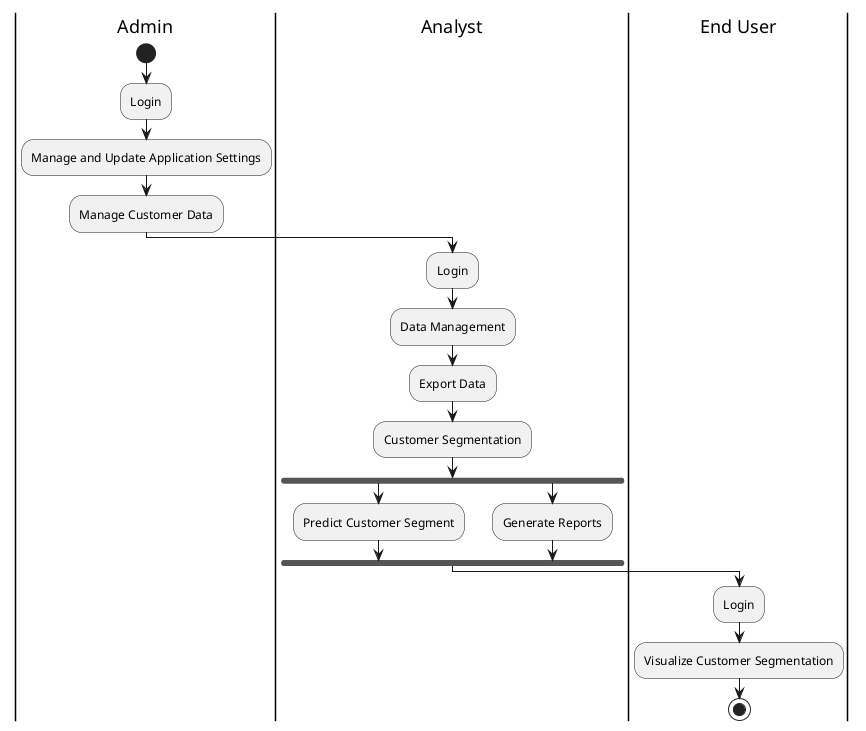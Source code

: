 @startuml BUSINESS
|Admin|
start
:Login;
:Manage and Update Application Settings;
:Manage Customer Data;
|Analyst|
:Login;
:Data Management;
:Export Data;
:Customer Segmentation;
fork
    :Predict Customer Segment;
fork again
    :Generate Reports;
endfork
|End User|
:Login;
:Visualize Customer Segmentation;
stop
@enduml
